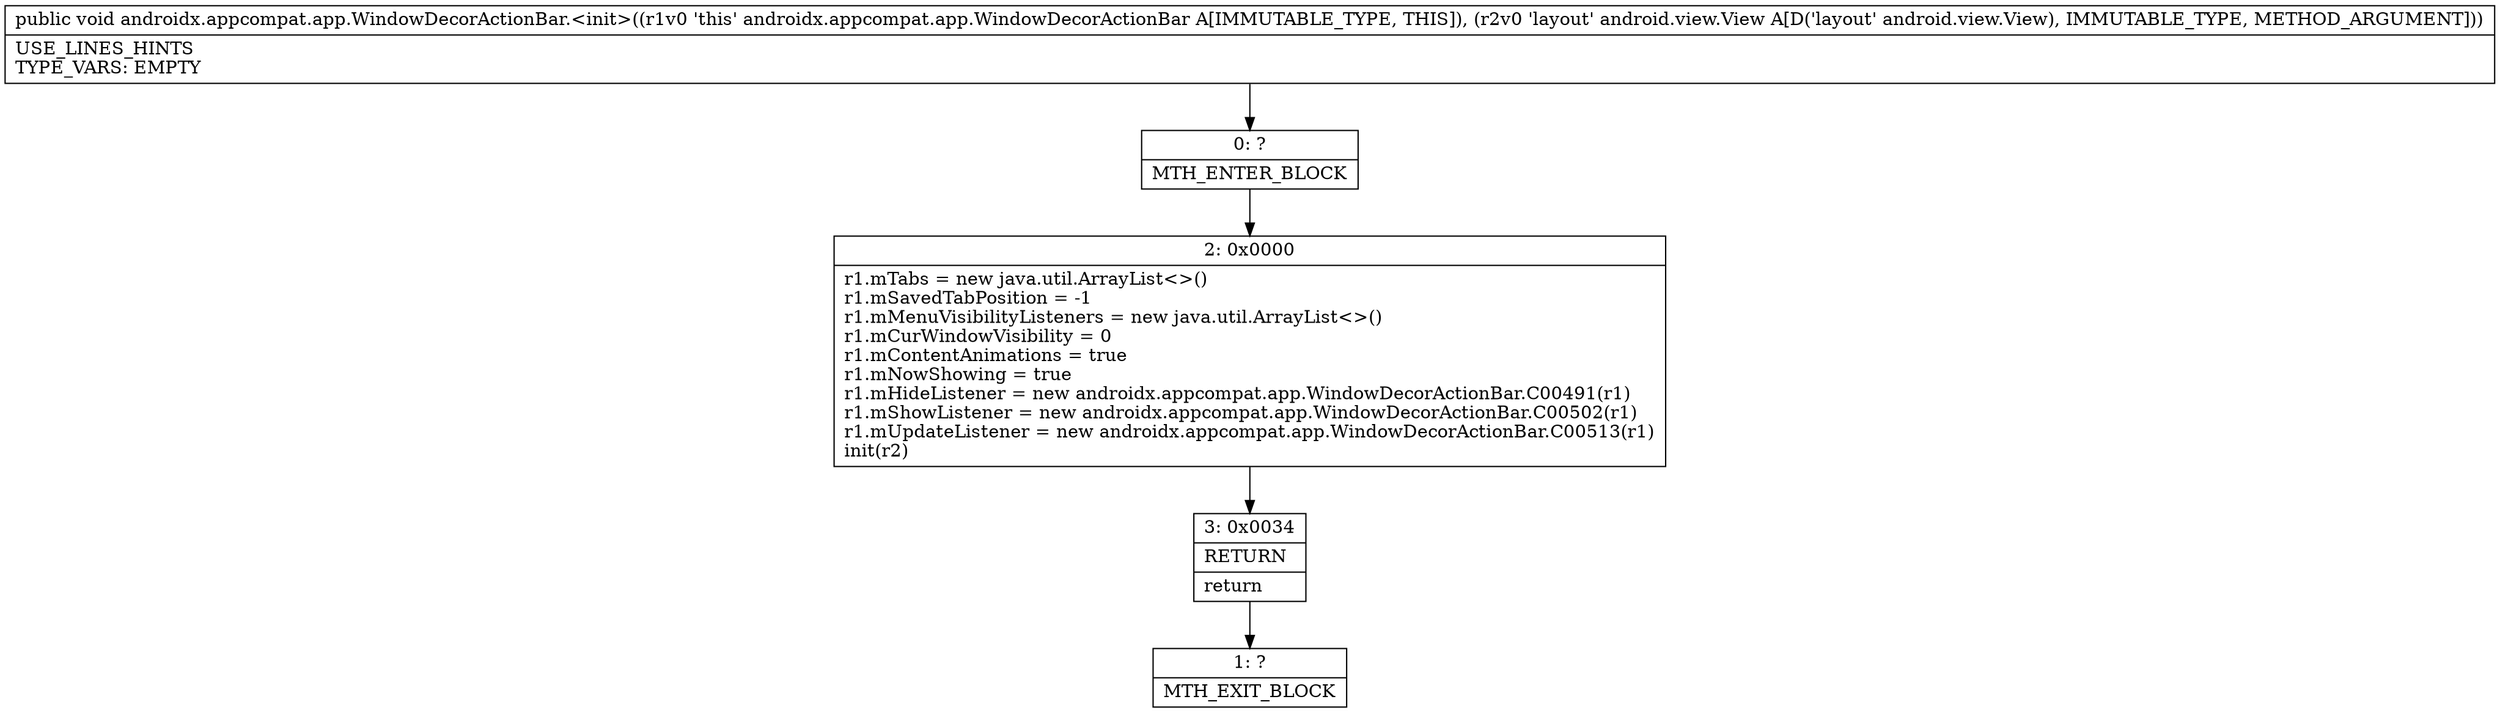 digraph "CFG forandroidx.appcompat.app.WindowDecorActionBar.\<init\>(Landroid\/view\/View;)V" {
Node_0 [shape=record,label="{0\:\ ?|MTH_ENTER_BLOCK\l}"];
Node_2 [shape=record,label="{2\:\ 0x0000|r1.mTabs = new java.util.ArrayList\<\>()\lr1.mSavedTabPosition = \-1\lr1.mMenuVisibilityListeners = new java.util.ArrayList\<\>()\lr1.mCurWindowVisibility = 0\lr1.mContentAnimations = true\lr1.mNowShowing = true\lr1.mHideListener = new androidx.appcompat.app.WindowDecorActionBar.C00491(r1)\lr1.mShowListener = new androidx.appcompat.app.WindowDecorActionBar.C00502(r1)\lr1.mUpdateListener = new androidx.appcompat.app.WindowDecorActionBar.C00513(r1)\linit(r2)\l}"];
Node_3 [shape=record,label="{3\:\ 0x0034|RETURN\l|return\l}"];
Node_1 [shape=record,label="{1\:\ ?|MTH_EXIT_BLOCK\l}"];
MethodNode[shape=record,label="{public void androidx.appcompat.app.WindowDecorActionBar.\<init\>((r1v0 'this' androidx.appcompat.app.WindowDecorActionBar A[IMMUTABLE_TYPE, THIS]), (r2v0 'layout' android.view.View A[D('layout' android.view.View), IMMUTABLE_TYPE, METHOD_ARGUMENT]))  | USE_LINES_HINTS\lTYPE_VARS: EMPTY\l}"];
MethodNode -> Node_0;Node_0 -> Node_2;
Node_2 -> Node_3;
Node_3 -> Node_1;
}

